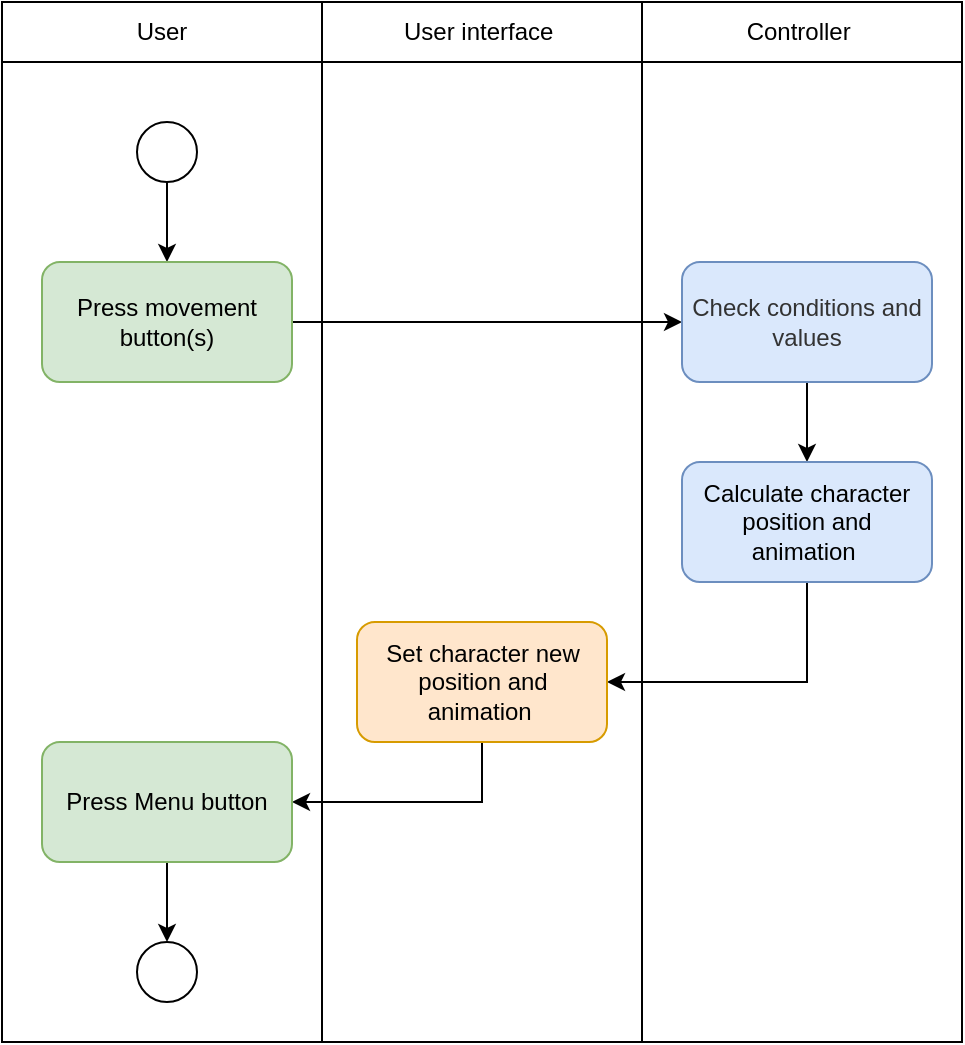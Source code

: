 <mxfile version="20.0.4" type="github"><diagram id="wI13K2gkvMTZhB_VzKQL" name="Page-1"><mxGraphModel dx="1083" dy="613" grid="1" gridSize="10" guides="1" tooltips="1" connect="1" arrows="1" fold="1" page="1" pageScale="1" pageWidth="827" pageHeight="1169" math="0" shadow="0"><root><mxCell id="0"/><mxCell id="1" parent="0"/><mxCell id="KeZVKDTYgivzONgHedd0-2" value="" style="shape=table;html=1;whiteSpace=wrap;startSize=0;container=1;collapsible=0;childLayout=tableLayout;" parent="1" vertex="1"><mxGeometry x="200" y="160" width="480.0" height="520" as="geometry"/></mxCell><mxCell id="KeZVKDTYgivzONgHedd0-3" value="" style="shape=tableRow;horizontal=0;startSize=0;swimlaneHead=0;swimlaneBody=0;top=0;left=0;bottom=0;right=0;collapsible=0;dropTarget=0;fillColor=none;points=[[0,0.5],[1,0.5]];portConstraint=eastwest;" parent="KeZVKDTYgivzONgHedd0-2" vertex="1"><mxGeometry width="480.0" height="30" as="geometry"/></mxCell><mxCell id="KeZVKDTYgivzONgHedd0-4" value="User" style="shape=partialRectangle;html=1;whiteSpace=wrap;connectable=0;fillColor=none;top=0;left=0;bottom=0;right=0;overflow=hidden;" parent="KeZVKDTYgivzONgHedd0-3" vertex="1"><mxGeometry width="160" height="30" as="geometry"><mxRectangle width="160" height="30" as="alternateBounds"/></mxGeometry></mxCell><mxCell id="KeZVKDTYgivzONgHedd0-5" value="User interface&amp;nbsp;" style="shape=partialRectangle;html=1;whiteSpace=wrap;connectable=0;fillColor=none;top=0;left=0;bottom=0;right=0;overflow=hidden;" parent="KeZVKDTYgivzONgHedd0-3" vertex="1"><mxGeometry x="160" width="160" height="30" as="geometry"><mxRectangle width="160" height="30" as="alternateBounds"/></mxGeometry></mxCell><mxCell id="KeZVKDTYgivzONgHedd0-6" value="Controller&amp;nbsp;" style="shape=partialRectangle;html=1;whiteSpace=wrap;connectable=0;fillColor=none;top=0;left=0;bottom=0;right=0;overflow=hidden;" parent="KeZVKDTYgivzONgHedd0-3" vertex="1"><mxGeometry x="320" width="160" height="30" as="geometry"><mxRectangle width="160" height="30" as="alternateBounds"/></mxGeometry></mxCell><mxCell id="KeZVKDTYgivzONgHedd0-7" value="" style="shape=tableRow;horizontal=0;startSize=0;swimlaneHead=0;swimlaneBody=0;top=0;left=0;bottom=0;right=0;collapsible=0;dropTarget=0;fillColor=none;points=[[0,0.5],[1,0.5]];portConstraint=eastwest;" parent="KeZVKDTYgivzONgHedd0-2" vertex="1"><mxGeometry y="30" width="480.0" height="490" as="geometry"/></mxCell><mxCell id="KeZVKDTYgivzONgHedd0-8" value="" style="shape=partialRectangle;html=1;whiteSpace=wrap;connectable=0;fillColor=none;top=0;left=0;bottom=0;right=0;overflow=hidden;" parent="KeZVKDTYgivzONgHedd0-7" vertex="1"><mxGeometry width="160" height="490" as="geometry"><mxRectangle width="160" height="490" as="alternateBounds"/></mxGeometry></mxCell><mxCell id="KeZVKDTYgivzONgHedd0-9" value="" style="shape=partialRectangle;html=1;whiteSpace=wrap;connectable=0;fillColor=none;top=0;left=0;bottom=0;right=0;overflow=hidden;" parent="KeZVKDTYgivzONgHedd0-7" vertex="1"><mxGeometry x="160" width="160" height="490" as="geometry"><mxRectangle width="160" height="490" as="alternateBounds"/></mxGeometry></mxCell><mxCell id="KeZVKDTYgivzONgHedd0-10" value="" style="shape=partialRectangle;html=1;whiteSpace=wrap;connectable=0;fillColor=none;top=0;left=0;bottom=0;right=0;overflow=hidden;" parent="KeZVKDTYgivzONgHedd0-7" vertex="1"><mxGeometry x="320" width="160" height="490" as="geometry"><mxRectangle width="160" height="490" as="alternateBounds"/></mxGeometry></mxCell><mxCell id="KeZVKDTYgivzONgHedd0-19" style="edgeStyle=orthogonalEdgeStyle;rounded=0;orthogonalLoop=1;jettySize=auto;html=1;strokeWidth=1;" parent="1" source="KeZVKDTYgivzONgHedd0-15" target="KeZVKDTYgivzONgHedd0-16" edge="1"><mxGeometry relative="1" as="geometry"/></mxCell><mxCell id="KeZVKDTYgivzONgHedd0-15" value="" style="ellipse;whiteSpace=wrap;html=1;aspect=fixed;fillColor=#FFFFFF;strokeColor=#000000;" parent="1" vertex="1"><mxGeometry x="267.5" y="220" width="30" height="30" as="geometry"/></mxCell><mxCell id="KeZVKDTYgivzONgHedd0-18" style="edgeStyle=orthogonalEdgeStyle;rounded=0;orthogonalLoop=1;jettySize=auto;html=1;entryX=0;entryY=0.5;entryDx=0;entryDy=0;" parent="1" source="KeZVKDTYgivzONgHedd0-16" target="KeZVKDTYgivzONgHedd0-17" edge="1"><mxGeometry relative="1" as="geometry"/></mxCell><mxCell id="KeZVKDTYgivzONgHedd0-16" value="Press movement button(s)" style="rounded=1;whiteSpace=wrap;html=1;strokeColor=#82b366;fillColor=#d5e8d4;" parent="1" vertex="1"><mxGeometry x="220" y="290" width="125" height="60" as="geometry"/></mxCell><mxCell id="KeZVKDTYgivzONgHedd0-21" style="edgeStyle=orthogonalEdgeStyle;rounded=0;orthogonalLoop=1;jettySize=auto;html=1;" parent="1" source="KeZVKDTYgivzONgHedd0-17" target="KeZVKDTYgivzONgHedd0-20" edge="1"><mxGeometry relative="1" as="geometry"/></mxCell><mxCell id="KeZVKDTYgivzONgHedd0-17" value="Check conditions and values" style="rounded=1;whiteSpace=wrap;html=1;strokeColor=#6c8ebf;fillColor=#dae8fc;fontColor=#333333;" parent="1" vertex="1"><mxGeometry x="540" y="290" width="125" height="60" as="geometry"/></mxCell><mxCell id="KeZVKDTYgivzONgHedd0-25" style="edgeStyle=orthogonalEdgeStyle;rounded=0;orthogonalLoop=1;jettySize=auto;html=1;entryX=1;entryY=0.5;entryDx=0;entryDy=0;exitX=0.5;exitY=1;exitDx=0;exitDy=0;" parent="1" source="KeZVKDTYgivzONgHedd0-20" target="KeZVKDTYgivzONgHedd0-22" edge="1"><mxGeometry relative="1" as="geometry"><Array as="points"><mxPoint x="603" y="500"/></Array></mxGeometry></mxCell><mxCell id="KeZVKDTYgivzONgHedd0-20" value="Calculate character position and animation&amp;nbsp;" style="rounded=1;whiteSpace=wrap;html=1;strokeColor=#6c8ebf;fillColor=#dae8fc;" parent="1" vertex="1"><mxGeometry x="540" y="390" width="125" height="60" as="geometry"/></mxCell><mxCell id="KeZVKDTYgivzONgHedd0-26" style="edgeStyle=orthogonalEdgeStyle;rounded=0;orthogonalLoop=1;jettySize=auto;html=1;exitX=0.5;exitY=1;exitDx=0;exitDy=0;" parent="1" source="KeZVKDTYgivzONgHedd0-22" target="KeZVKDTYgivzONgHedd0-23" edge="1"><mxGeometry relative="1" as="geometry"><Array as="points"><mxPoint x="440" y="560"/></Array></mxGeometry></mxCell><mxCell id="KeZVKDTYgivzONgHedd0-22" value="Set character new&lt;span style=&quot;color: rgba(0, 0, 0, 0); font-family: monospace; font-size: 0px; text-align: start;&quot;&gt;%3CmxGraphModel%3E%3Croot%3E%3CmxCell%20id%3D%220%22%2F%3E%3CmxCell%20id%3D%221%22%20parent%3D%220%22%2F%3E%3CmxCell%20id%3D%222%22%20value%3D%22Calculate%20character%20position%20and%20animation%26amp%3Bnbsp%3B%22%20style%3D%22rounded%3D1%3BwhiteSpace%3Dwrap%3Bhtml%3D1%3BstrokeColor%3D%23000000%3BfillColor%3D%23FFFFFF%3B%22%20vertex%3D%221%22%20parent%3D%221%22%3E%3CmxGeometry%20x%3D%22540%22%20y%3D%22400%22%20width%3D%22125%22%20height%3D%2260%22%20as%3D%22geometry%22%2F%3E%3C%2FmxCell%3E%3C%2Froot%3E%3C%2FmxGraphModel%3E&lt;/span&gt;&lt;br&gt;position and animation&amp;nbsp;" style="rounded=1;whiteSpace=wrap;html=1;strokeColor=#d79b00;fillColor=#ffe6cc;" parent="1" vertex="1"><mxGeometry x="377.5" y="470" width="125" height="60" as="geometry"/></mxCell><mxCell id="KeZVKDTYgivzONgHedd0-27" style="edgeStyle=orthogonalEdgeStyle;rounded=0;orthogonalLoop=1;jettySize=auto;html=1;entryX=0.5;entryY=0;entryDx=0;entryDy=0;" parent="1" source="KeZVKDTYgivzONgHedd0-23" target="KeZVKDTYgivzONgHedd0-24" edge="1"><mxGeometry relative="1" as="geometry"/></mxCell><mxCell id="KeZVKDTYgivzONgHedd0-23" value="Press Menu button" style="rounded=1;whiteSpace=wrap;html=1;strokeColor=#82b366;fillColor=#d5e8d4;" parent="1" vertex="1"><mxGeometry x="220" y="530" width="125" height="60" as="geometry"/></mxCell><mxCell id="KeZVKDTYgivzONgHedd0-24" value="" style="ellipse;whiteSpace=wrap;html=1;aspect=fixed;fillColor=#FFFFFF;strokeColor=#000000;" parent="1" vertex="1"><mxGeometry x="267.5" y="630" width="30" height="30" as="geometry"/></mxCell></root></mxGraphModel></diagram></mxfile>
